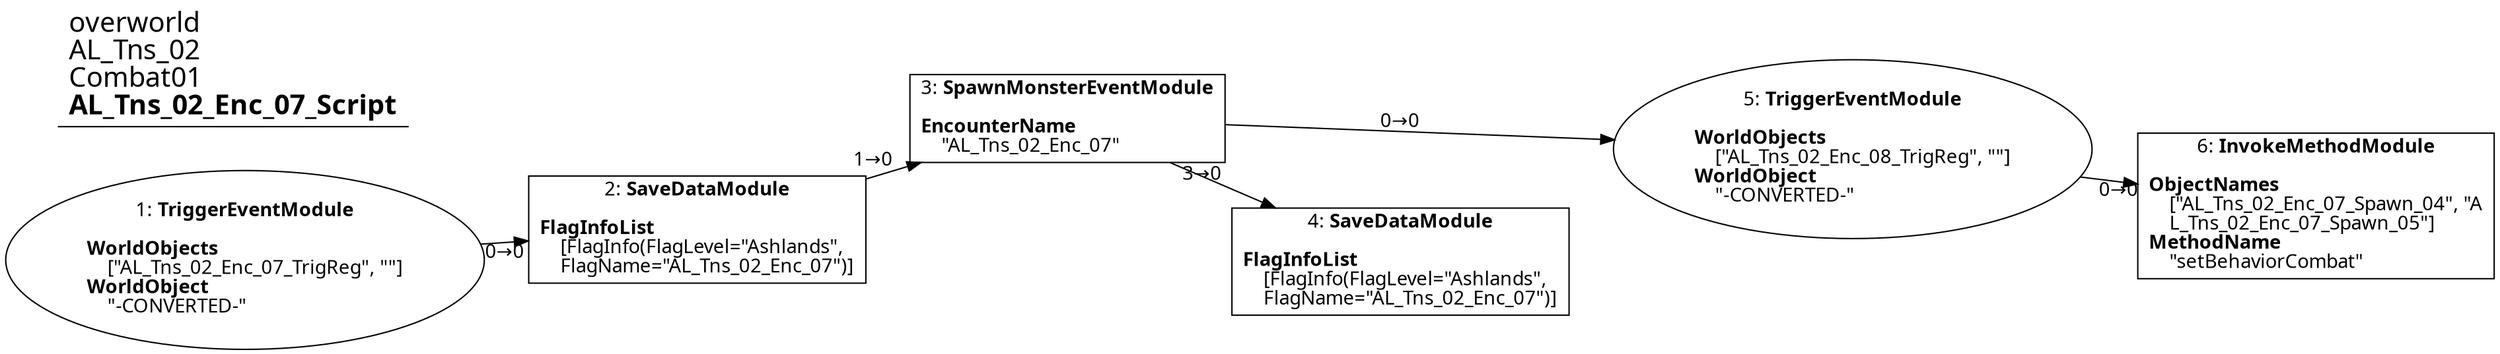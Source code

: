 digraph {
    layout = fdp;
    overlap = prism;
    sep = "+16";
    splines = spline;

    node [ shape = box ];

    graph [ fontname = "Segoe UI" ];
    node [ fontname = "Segoe UI" ];
    edge [ fontname = "Segoe UI" ];

    1 [ label = <1: <b>TriggerEventModule</b><br/><br/><b>WorldObjects</b><br align="left"/>    [&quot;AL_Tns_02_Enc_07_TrigReg&quot;, &quot;&quot;]<br align="left"/><b>WorldObject</b><br align="left"/>    &quot;-CONVERTED-&quot;<br align="left"/>> ];
    1 [ shape = oval ]
    1 [ pos = "0.096,-0.35500002!" ];
    1 -> 2 [ label = "0→0" ];

    2 [ label = <2: <b>SaveDataModule</b><br/><br/><b>FlagInfoList</b><br align="left"/>    [FlagInfo(FlagLevel=&quot;Ashlands&quot;, <br align="left"/>    FlagName=&quot;AL_Tns_02_Enc_07&quot;)]<br align="left"/>> ];
    2 [ pos = "0.38900003,-0.36400002!" ];
    2 -> 3 [ label = "1→0" ];

    3 [ label = <3: <b>SpawnMonsterEventModule</b><br/><br/><b>EncounterName</b><br align="left"/>    &quot;AL_Tns_02_Enc_07&quot;<br align="left"/>> ];
    3 [ pos = "0.633,-0.35200003!" ];
    3 -> 4 [ label = "3→0" ];
    3 -> 5 [ label = "0→0" ];

    4 [ label = <4: <b>SaveDataModule</b><br/><br/><b>FlagInfoList</b><br align="left"/>    [FlagInfo(FlagLevel=&quot;Ashlands&quot;, <br align="left"/>    FlagName=&quot;AL_Tns_02_Enc_07&quot;)]<br align="left"/>> ];
    4 [ pos = "1.003,-0.40800002!" ];

    5 [ label = <5: <b>TriggerEventModule</b><br/><br/><b>WorldObjects</b><br align="left"/>    [&quot;AL_Tns_02_Enc_08_TrigReg&quot;, &quot;&quot;]<br align="left"/><b>WorldObject</b><br align="left"/>    &quot;-CONVERTED-&quot;<br align="left"/>> ];
    5 [ shape = oval ]
    5 [ pos = "1.2880001,-0.36200002!" ];
    5 -> 6 [ label = "0→0" ];

    6 [ label = <6: <b>InvokeMethodModule</b><br/><br/><b>ObjectNames</b><br align="left"/>    [&quot;AL_Tns_02_Enc_07_Spawn_04&quot;, &quot;A<br align="left"/>    L_Tns_02_Enc_07_Spawn_05&quot;]<br align="left"/><b>MethodName</b><br align="left"/>    &quot;setBehaviorCombat&quot;<br align="left"/>> ];
    6 [ pos = "1.6170001,-0.37800002!" ];

    title [ pos = "0.095000006,-0.351!" ];
    title [ shape = underline ];
    title [ label = <<font point-size="20">overworld<br align="left"/>AL_Tns_02<br align="left"/>Combat01<br align="left"/><b>AL_Tns_02_Enc_07_Script</b><br align="left"/></font>> ];
}

